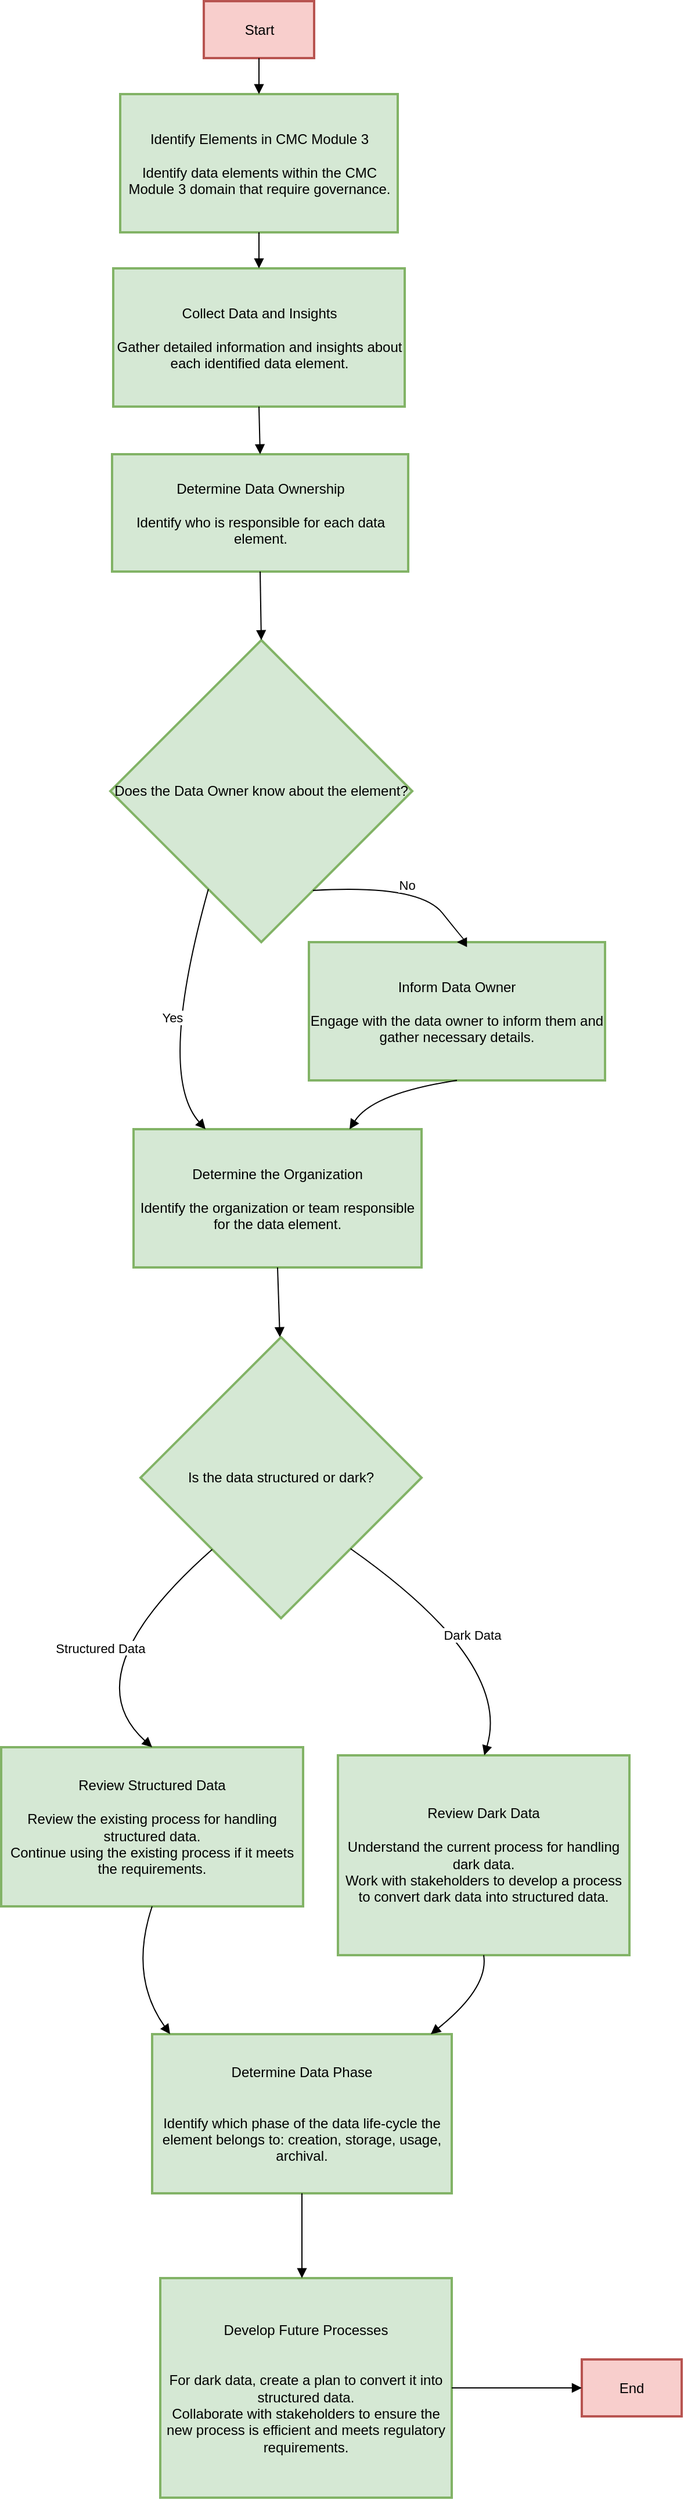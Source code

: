 <mxfile version="24.9.2">
  <diagram name="Page-1" id="u5HNuBVhndBwtkaAh5eQ">
    <mxGraphModel dx="786" dy="457" grid="1" gridSize="10" guides="1" tooltips="1" connect="1" arrows="1" fold="1" page="1" pageScale="1" pageWidth="850" pageHeight="1100" math="0" shadow="0">
      <root>
        <mxCell id="0" />
        <mxCell id="1" parent="0" />
        <mxCell id="dc7DOvgoO3kcszVrloIV-30" value="Start" style="whiteSpace=wrap;strokeWidth=2;fillColor=#f8cecc;strokeColor=#b85450;" vertex="1" parent="1">
          <mxGeometry x="254.5" y="10" width="95" height="49" as="geometry" />
        </mxCell>
        <mxCell id="dc7DOvgoO3kcszVrloIV-31" value="Identify Elements in CMC Module 3&#xa;&#xa;Identify data elements within the CMC Module 3 domain that require governance." style="whiteSpace=wrap;strokeWidth=2;fillColor=#d5e8d4;strokeColor=#82b366;" vertex="1" parent="1">
          <mxGeometry x="182.5" y="90" width="239" height="119" as="geometry" />
        </mxCell>
        <mxCell id="dc7DOvgoO3kcszVrloIV-32" value="Collect Data and Insights&#xa;&#xa;Gather detailed information and insights about each identified data element." style="whiteSpace=wrap;strokeWidth=2;fillColor=#d5e8d4;strokeColor=#82b366;" vertex="1" parent="1">
          <mxGeometry x="176.5" y="240" width="251" height="119" as="geometry" />
        </mxCell>
        <mxCell id="dc7DOvgoO3kcszVrloIV-33" value="Determine Data Ownership&#xa;&#xa;Identify who is responsible for each data element." style="whiteSpace=wrap;strokeWidth=2;fillColor=#d5e8d4;strokeColor=#82b366;" vertex="1" parent="1">
          <mxGeometry x="175.5" y="400" width="255" height="101" as="geometry" />
        </mxCell>
        <mxCell id="dc7DOvgoO3kcszVrloIV-34" value="Does the Data Owner know about the element?" style="rhombus;strokeWidth=2;whiteSpace=wrap;fillColor=#d5e8d4;strokeColor=#82b366;" vertex="1" parent="1">
          <mxGeometry x="174" y="560" width="260" height="260" as="geometry" />
        </mxCell>
        <mxCell id="dc7DOvgoO3kcszVrloIV-35" value="Determine the Organization&#xa;&#xa;Identify the organization or team responsible for the data element." style="whiteSpace=wrap;strokeWidth=2;fillColor=#d5e8d4;strokeColor=#82b366;" vertex="1" parent="1">
          <mxGeometry x="194" y="981" width="248" height="119" as="geometry" />
        </mxCell>
        <mxCell id="dc7DOvgoO3kcszVrloIV-36" value="Inform Data Owner&#xa;&#xa;Engage with the data owner to inform them and gather necessary details." style="whiteSpace=wrap;strokeWidth=2;fillColor=#d5e8d4;strokeColor=#82b366;" vertex="1" parent="1">
          <mxGeometry x="345" y="820" width="255" height="119" as="geometry" />
        </mxCell>
        <mxCell id="dc7DOvgoO3kcszVrloIV-38" value="Is the data structured or dark?" style="rhombus;strokeWidth=2;whiteSpace=wrap;fillColor=#d5e8d4;strokeColor=#82b366;" vertex="1" parent="1">
          <mxGeometry x="200" y="1160" width="242" height="242" as="geometry" />
        </mxCell>
        <mxCell id="dc7DOvgoO3kcszVrloIV-39" value="Review Structured Data&#xa;&#xa;Review the existing process for handling structured data.&#xa;Continue using the existing process if it meets the requirements." style="whiteSpace=wrap;strokeWidth=2;fillColor=#d5e8d4;strokeColor=#82b366;" vertex="1" parent="1">
          <mxGeometry x="80" y="1513" width="260" height="137" as="geometry" />
        </mxCell>
        <mxCell id="dc7DOvgoO3kcszVrloIV-40" value="Review Dark Data&#xa;&#xa;Understand the current process for handling dark data.&#xa;Work with stakeholders to develop a process to convert dark data into structured data." style="whiteSpace=wrap;strokeWidth=2;fillColor=#d5e8d4;strokeColor=#82b366;" vertex="1" parent="1">
          <mxGeometry x="370" y="1520" width="251" height="172" as="geometry" />
        </mxCell>
        <mxCell id="dc7DOvgoO3kcszVrloIV-41" value="Determine Data Phase&#xa;&#xa;&#xa;Identify which phase of the data life-cycle the element belongs to: creation, storage, usage, archival." style="whiteSpace=wrap;strokeWidth=2;fillColor=#d5e8d4;strokeColor=#82b366;" vertex="1" parent="1">
          <mxGeometry x="210" y="1760" width="258" height="137" as="geometry" />
        </mxCell>
        <mxCell id="dc7DOvgoO3kcszVrloIV-42" value="Develop Future Processes&#xa;&#xa;&#xa;For dark data, create a plan to convert it into structured data.&#xa;Collaborate with stakeholders to ensure the new process is efficient and meets regulatory requirements." style="whiteSpace=wrap;strokeWidth=2;fillColor=#d5e8d4;strokeColor=#82b366;" vertex="1" parent="1">
          <mxGeometry x="217" y="1970" width="251" height="189" as="geometry" />
        </mxCell>
        <mxCell id="dc7DOvgoO3kcszVrloIV-43" value="End" style="whiteSpace=wrap;strokeWidth=2;fillColor=#f8cecc;strokeColor=#b85450;" vertex="1" parent="1">
          <mxGeometry x="580" y="2040" width="86" height="49" as="geometry" />
        </mxCell>
        <mxCell id="dc7DOvgoO3kcszVrloIV-44" value="" style="curved=1;startArrow=none;endArrow=block;exitX=0.5;exitY=0.99;entryX=0.5;entryY=0;rounded=0;" edge="1" parent="1" source="dc7DOvgoO3kcszVrloIV-30" target="dc7DOvgoO3kcszVrloIV-31">
          <mxGeometry relative="1" as="geometry">
            <Array as="points" />
          </mxGeometry>
        </mxCell>
        <mxCell id="dc7DOvgoO3kcszVrloIV-45" value="" style="curved=1;startArrow=none;endArrow=block;exitX=0.5;exitY=1;entryX=0.5;entryY=0;rounded=0;" edge="1" parent="1" source="dc7DOvgoO3kcszVrloIV-31" target="dc7DOvgoO3kcszVrloIV-32">
          <mxGeometry relative="1" as="geometry">
            <Array as="points" />
          </mxGeometry>
        </mxCell>
        <mxCell id="dc7DOvgoO3kcszVrloIV-46" value="" style="curved=1;startArrow=none;endArrow=block;exitX=0.5;exitY=1;entryX=0.5;entryY=0;rounded=0;" edge="1" parent="1" source="dc7DOvgoO3kcszVrloIV-32" target="dc7DOvgoO3kcszVrloIV-33">
          <mxGeometry relative="1" as="geometry">
            <Array as="points" />
          </mxGeometry>
        </mxCell>
        <mxCell id="dc7DOvgoO3kcszVrloIV-47" value="" style="curved=1;startArrow=none;endArrow=block;exitX=0.5;exitY=1;entryX=0.5;entryY=0;rounded=0;" edge="1" parent="1" source="dc7DOvgoO3kcszVrloIV-33" target="dc7DOvgoO3kcszVrloIV-34">
          <mxGeometry relative="1" as="geometry">
            <Array as="points" />
          </mxGeometry>
        </mxCell>
        <mxCell id="dc7DOvgoO3kcszVrloIV-48" value="Yes" style="curved=1;startArrow=none;endArrow=block;exitX=0.23;exitY=1;entryX=0.25;entryY=0;rounded=0;" edge="1" parent="1" source="dc7DOvgoO3kcszVrloIV-34" target="dc7DOvgoO3kcszVrloIV-35">
          <mxGeometry relative="1" as="geometry">
            <Array as="points">
              <mxPoint x="214" y="934" />
            </Array>
          </mxGeometry>
        </mxCell>
        <mxCell id="dc7DOvgoO3kcszVrloIV-49" value="No" style="curved=1;startArrow=none;endArrow=block;exitX=0.76;exitY=1;entryX=0.5;entryY=0;rounded=0;" edge="1" parent="1" source="dc7DOvgoO3kcszVrloIV-34" target="dc7DOvgoO3kcszVrloIV-36">
          <mxGeometry relative="1" as="geometry">
            <Array as="points">
              <mxPoint x="440" y="770" />
              <mxPoint x="480" y="820" />
            </Array>
          </mxGeometry>
        </mxCell>
        <mxCell id="dc7DOvgoO3kcszVrloIV-50" value="" style="curved=1;startArrow=none;endArrow=block;exitX=0.5;exitY=1;entryX=0.75;entryY=0;rounded=0;" edge="1" parent="1" source="dc7DOvgoO3kcszVrloIV-36" target="dc7DOvgoO3kcszVrloIV-35">
          <mxGeometry relative="1" as="geometry">
            <Array as="points">
              <mxPoint x="400" y="950" />
            </Array>
          </mxGeometry>
        </mxCell>
        <mxCell id="dc7DOvgoO3kcszVrloIV-51" value="" style="curved=1;startArrow=none;endArrow=block;exitX=0.5;exitY=1;rounded=0;" edge="1" parent="1" source="dc7DOvgoO3kcszVrloIV-35">
          <mxGeometry relative="1" as="geometry">
            <Array as="points" />
            <mxPoint x="320" y="1160" as="targetPoint" />
          </mxGeometry>
        </mxCell>
        <mxCell id="dc7DOvgoO3kcszVrloIV-53" value="Structured Data" style="curved=1;startArrow=none;endArrow=block;exitX=0.02;exitY=1;entryX=0.5;entryY=0;rounded=0;" edge="1" parent="1" source="dc7DOvgoO3kcszVrloIV-38" target="dc7DOvgoO3kcszVrloIV-39">
          <mxGeometry relative="1" as="geometry">
            <Array as="points">
              <mxPoint x="140" y="1450" />
            </Array>
          </mxGeometry>
        </mxCell>
        <mxCell id="dc7DOvgoO3kcszVrloIV-54" value="Dark Data" style="curved=1;startArrow=none;endArrow=block;exitX=0.99;exitY=1;entryX=0.5;entryY=0;rounded=0;" edge="1" parent="1" source="dc7DOvgoO3kcszVrloIV-38" target="dc7DOvgoO3kcszVrloIV-40">
          <mxGeometry x="0.011" relative="1" as="geometry">
            <Array as="points">
              <mxPoint x="520" y="1440" />
              <mxPoint x="496" y="1520" />
            </Array>
            <mxPoint as="offset" />
          </mxGeometry>
        </mxCell>
        <mxCell id="dc7DOvgoO3kcszVrloIV-55" value="" style="curved=1;startArrow=none;endArrow=block;exitX=0.5;exitY=1;entryX=0.06;entryY=0;rounded=0;" edge="1" parent="1" source="dc7DOvgoO3kcszVrloIV-39" target="dc7DOvgoO3kcszVrloIV-41">
          <mxGeometry relative="1" as="geometry">
            <Array as="points">
              <mxPoint x="190" y="1710" />
            </Array>
          </mxGeometry>
        </mxCell>
        <mxCell id="dc7DOvgoO3kcszVrloIV-56" value="" style="curved=1;startArrow=none;endArrow=block;exitX=0.5;exitY=1;entryX=0.93;entryY=0;rounded=0;" edge="1" parent="1" source="dc7DOvgoO3kcszVrloIV-40" target="dc7DOvgoO3kcszVrloIV-41">
          <mxGeometry relative="1" as="geometry">
            <Array as="points">
              <mxPoint x="500" y="1720" />
            </Array>
          </mxGeometry>
        </mxCell>
        <mxCell id="dc7DOvgoO3kcszVrloIV-57" value="" style="curved=1;startArrow=none;endArrow=block;exitX=0.5;exitY=1;rounded=0;" edge="1" parent="1" source="dc7DOvgoO3kcszVrloIV-41">
          <mxGeometry relative="1" as="geometry">
            <Array as="points" />
            <mxPoint x="339" y="1970" as="targetPoint" />
          </mxGeometry>
        </mxCell>
        <mxCell id="dc7DOvgoO3kcszVrloIV-58" value="" style="curved=1;startArrow=none;endArrow=block;exitX=1;exitY=0.5;entryX=0;entryY=0.5;rounded=0;exitDx=0;exitDy=0;entryDx=0;entryDy=0;" edge="1" parent="1" source="dc7DOvgoO3kcszVrloIV-42" target="dc7DOvgoO3kcszVrloIV-43">
          <mxGeometry relative="1" as="geometry">
            <Array as="points" />
          </mxGeometry>
        </mxCell>
      </root>
    </mxGraphModel>
  </diagram>
</mxfile>

